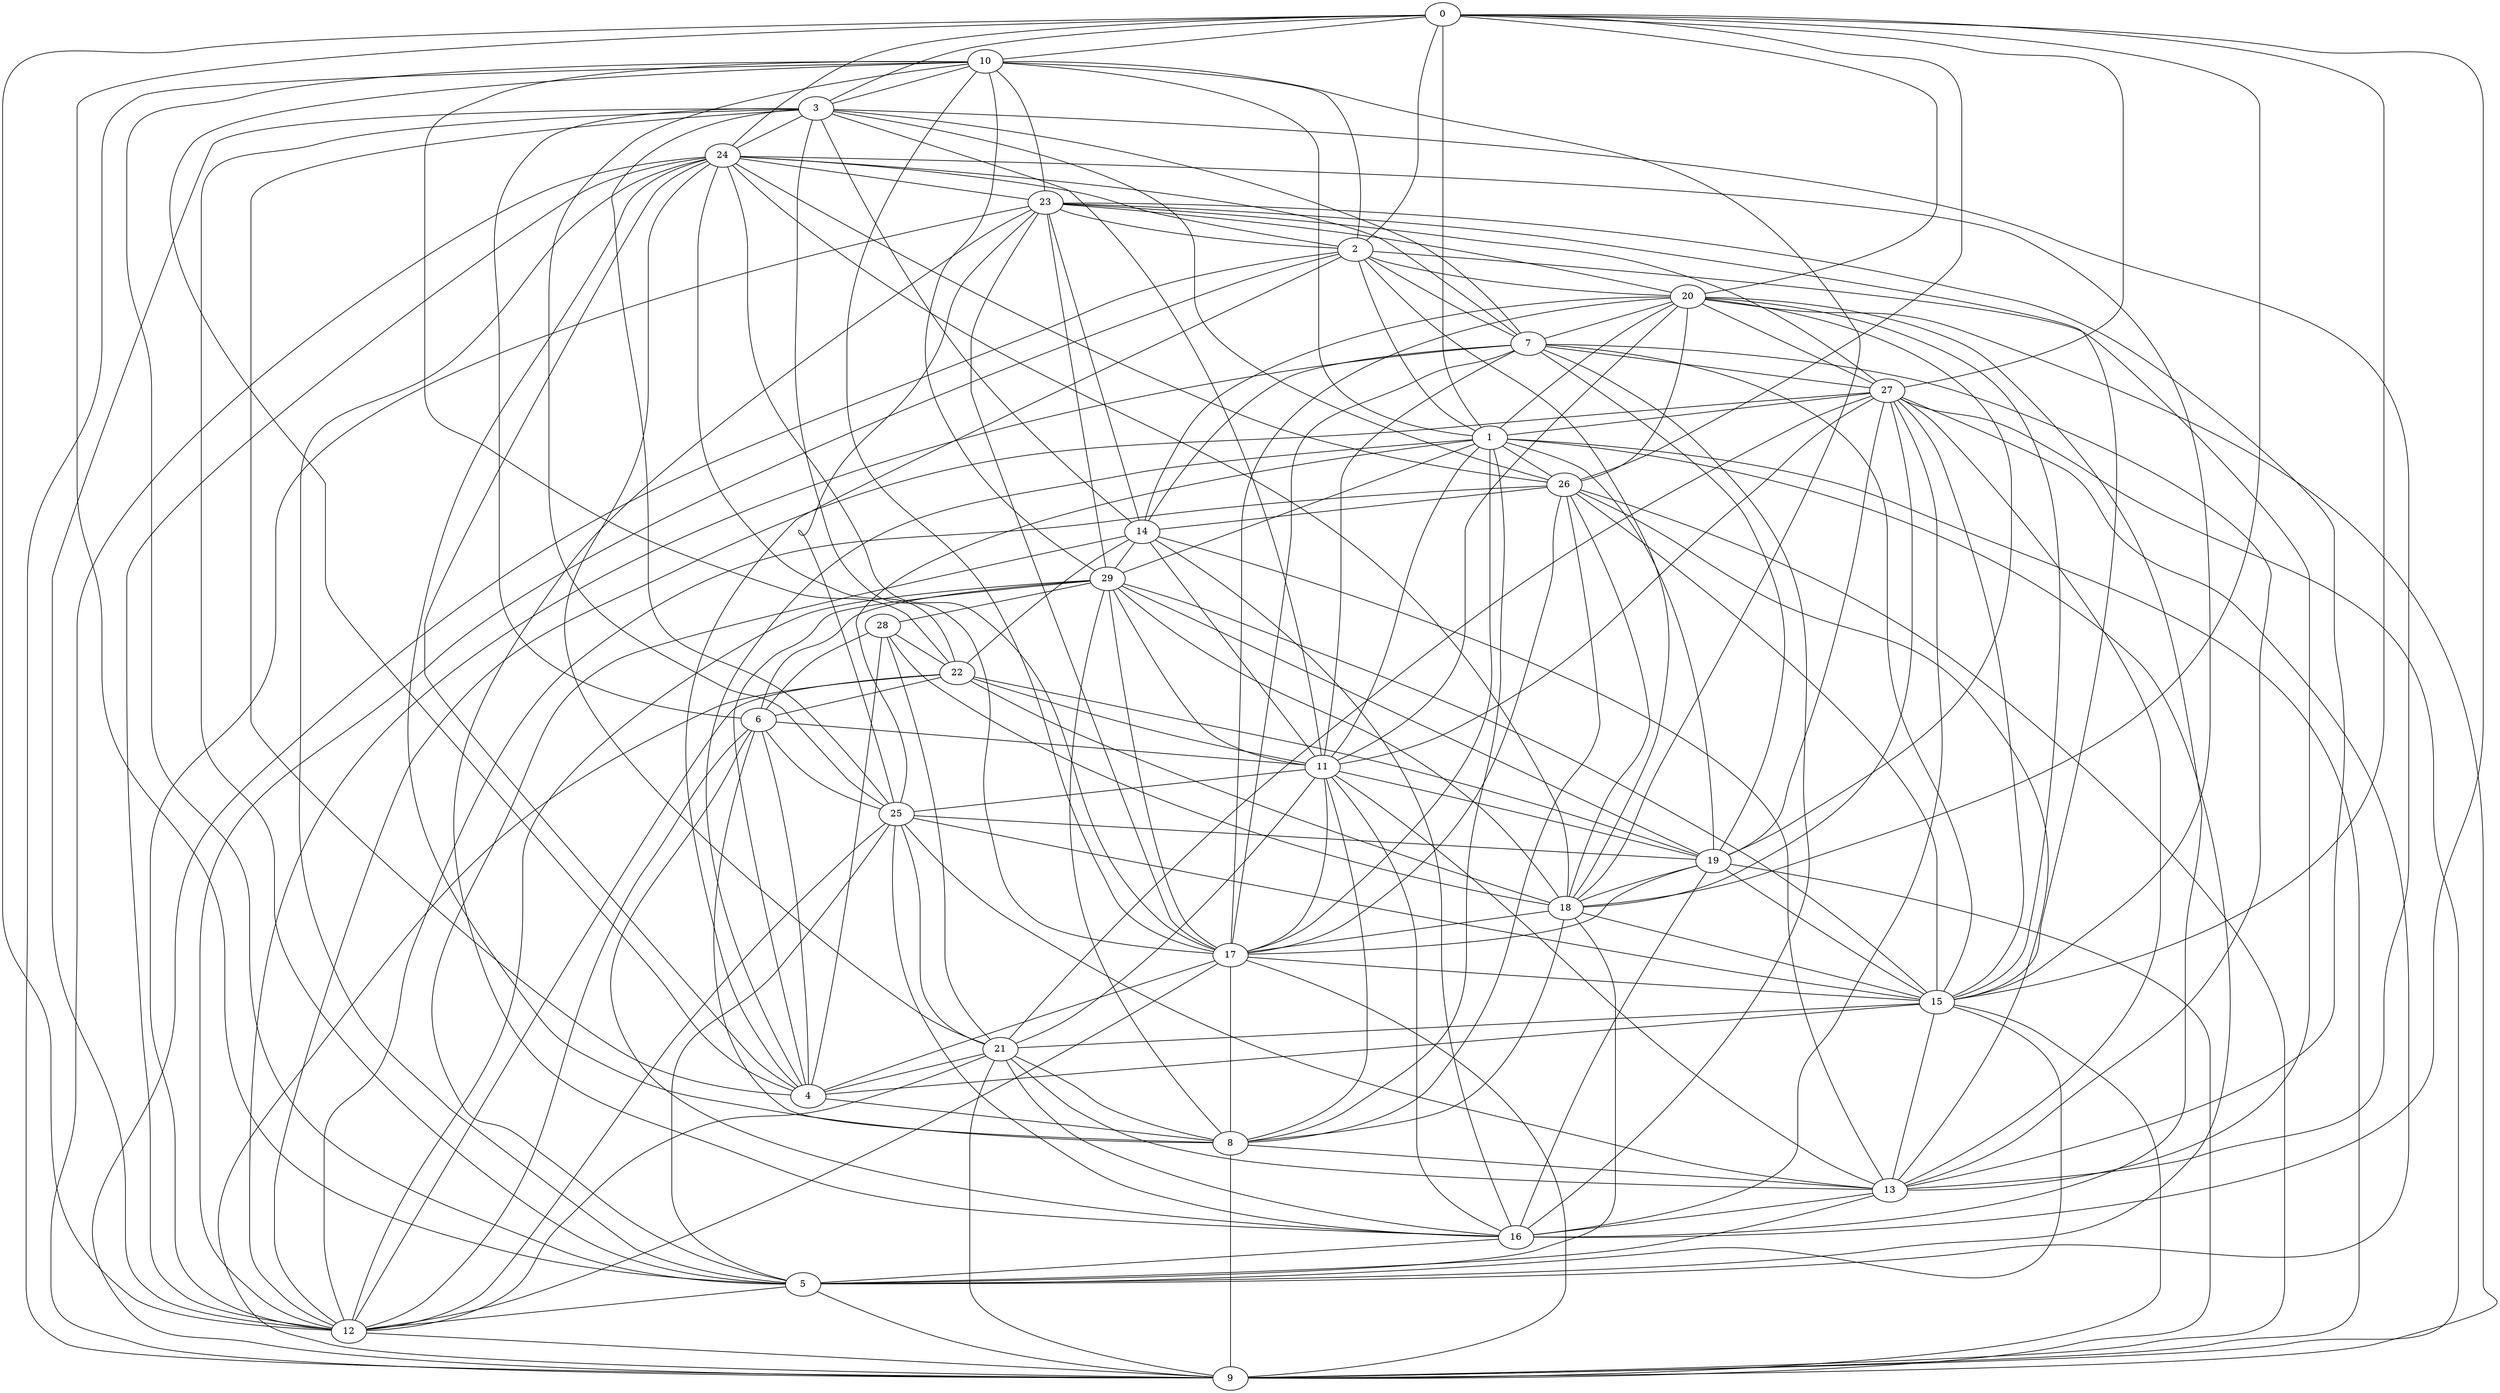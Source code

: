 graph G {
  0;
  1;
  2;
  3;
  4;
  5;
  6;
  7;
  8;
  9;
  10;
  11;
  12;
  13;
  14;
  15;
  16;
  17;
  18;
  19;
  20;
  21;
  22;
  23;
  24;
  25;
  26;
  27;
  28;
  29;
   18 -- 29;
   16 -- 6;
   7 -- 12;
   29 -- 4;
   8 -- 9;
   21 -- 4;
   22 -- 19;
   29 -- 17;
   4 -- 3;
   15 -- 27;
   10 -- 23;
   13 -- 3;
   4 -- 8;
   12 -- 17;
   26 -- 24;
   10 -- 5;
   26 -- 14;
   10 -- 29;
   22 -- 14;
   18 -- 5;
   23 -- 20;
   5 -- 14;
   29 -- 6;
   13 -- 16;
   9 -- 20;
   25 -- 6;
   10 -- 3;
   9 -- 1;
   19 -- 29;
   11 -- 19;
   17 -- 23;
   18 -- 0;
   10 -- 18;
   3 -- 24;
   27 -- 18;
   12 -- 27;
   9 -- 17;
   27 -- 13;
   18 -- 28;
   28 -- 22;
   7 -- 16;
   26 -- 12;
   19 -- 20;
   5 -- 24;
   5 -- 25;
   18 -- 8;
   24 -- 0;
   11 -- 8;
   6 -- 28;
   13 -- 26;
   15 -- 7;
   10 -- 22;
   1 -- 5;
   3 -- 0;
   1 -- 10;
   16 -- 19;
   22 -- 11;
   16 -- 5;
   24 -- 8;
   7 -- 3;
   21 -- 9;
   24 -- 9;
   1 -- 26;
   12 -- 2;
   7 -- 19;
   18 -- 17;
   5 -- 13;
   17 -- 26;
   1 -- 25;
   25 -- 3;
   12 -- 9;
   26 -- 8;
   20 -- 11;
   10 -- 17;
   15 -- 24;
   23 -- 2;
   4 -- 24;
   8 -- 21;
   20 -- 14;
   16 -- 0;
   27 -- 1;
   2 -- 20;
   19 -- 27;
   17 -- 24;
   25 -- 19;
   17 -- 3;
   10 -- 25;
   25 -- 23;
   13 -- 11;
   17 -- 19;
   21 -- 12;
   4 -- 1;
   21 -- 25;
   2 -- 7;
   16 -- 25;
   2 -- 0;
   19 -- 1;
   4 -- 17;
   8 -- 13;
   11 -- 7;
   7 -- 17;
   8 -- 17;
   6 -- 11;
   15 -- 21;
   3 -- 12;
   27 -- 5;
   27 -- 20;
   29 -- 1;
   2 -- 10;
   4 -- 10;
   12 -- 25;
   2 -- 24;
   27 -- 9;
   22 -- 9;
   29 -- 28;
   2 -- 4;
   0 -- 27;
   21 -- 13;
   4 -- 6;
   16 -- 23;
   11 -- 3;
   25 -- 13;
   1 -- 11;
   24 -- 18;
   18 -- 22;
   14 -- 29;
   0 -- 12;
   1 -- 8;
   1 -- 2;
   16 -- 27;
   24 -- 23;
   13 -- 14;
   1 -- 20;
   5 -- 3;
   12 -- 24;
   21 -- 11;
   27 -- 21;
   26 -- 9;
   14 -- 11;
   26 -- 0;
   1 -- 17;
   5 -- 0;
   5 -- 12;
   7 -- 13;
   23 -- 13;
   29 -- 23;
   0 -- 20;
   19 -- 15;
   6 -- 8;
   15 -- 5;
   4 -- 28;
   17 -- 15;
   21 -- 24;
   29 -- 15;
   22 -- 12;
   11 -- 29;
   15 -- 25;
   1 -- 0;
   23 -- 12;
   5 -- 9;
   14 -- 16;
   23 -- 14;
   19 -- 18;
   11 -- 27;
   2 -- 18;
   6 -- 3;
   15 -- 0;
   18 -- 26;
   20 -- 16;
   4 -- 15;
   23 -- 15;
   2 -- 13;
   26 -- 3;
   22 -- 24;
   20 -- 7;
   7 -- 27;
   18 -- 15;
   23 -- 27;
   24 -- 7;
   14 -- 3;
   11 -- 25;
   15 -- 13;
   19 -- 9;
   26 -- 20;
   29 -- 12;
   16 -- 11;
   15 -- 20;
   9 -- 15;
   21 -- 28;
   22 -- 6;
   12 -- 6;
   17 -- 11;
   15 -- 26;
   2 -- 9;
   7 -- 14;
   21 -- 16;
   0 -- 10;
   8 -- 29;
   17 -- 20;
   9 -- 10;
}
